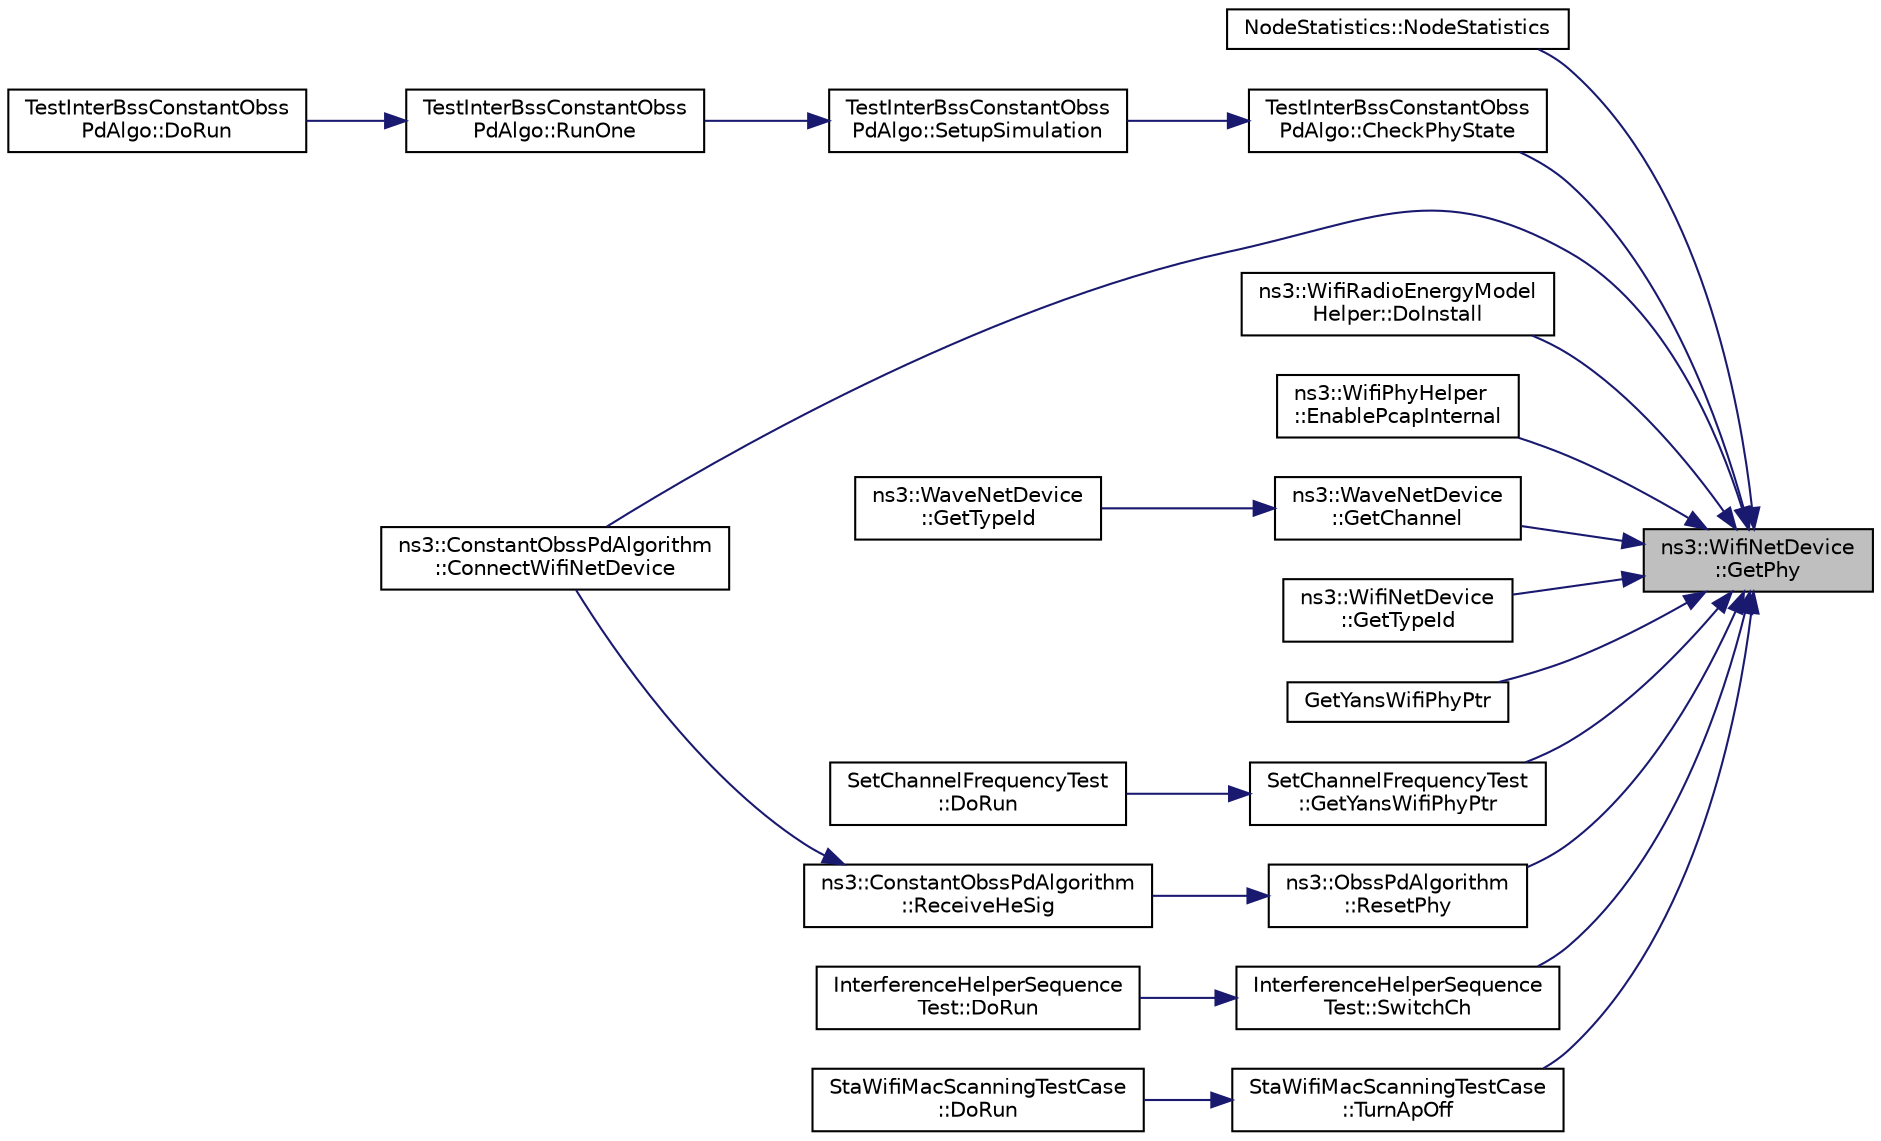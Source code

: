 digraph "ns3::WifiNetDevice::GetPhy"
{
 // LATEX_PDF_SIZE
  edge [fontname="Helvetica",fontsize="10",labelfontname="Helvetica",labelfontsize="10"];
  node [fontname="Helvetica",fontsize="10",shape=record];
  rankdir="RL";
  Node1 [label="ns3::WifiNetDevice\l::GetPhy",height=0.2,width=0.4,color="black", fillcolor="grey75", style="filled", fontcolor="black",tooltip=" "];
  Node1 -> Node2 [dir="back",color="midnightblue",fontsize="10",style="solid",fontname="Helvetica"];
  Node2 [label="NodeStatistics::NodeStatistics",height=0.2,width=0.4,color="black", fillcolor="white", style="filled",URL="$class_node_statistics.html#a5855f42ef20d344b477410a65ad7ce55",tooltip=" "];
  Node1 -> Node3 [dir="back",color="midnightblue",fontsize="10",style="solid",fontname="Helvetica"];
  Node3 [label="TestInterBssConstantObss\lPdAlgo::CheckPhyState",height=0.2,width=0.4,color="black", fillcolor="white", style="filled",URL="$class_test_inter_bss_constant_obss_pd_algo.html#a7086d2c6fe8aa7c1dc254d9cd2972b49",tooltip="Check if the Phy State for a device is an expected value."];
  Node3 -> Node4 [dir="back",color="midnightblue",fontsize="10",style="solid",fontname="Helvetica"];
  Node4 [label="TestInterBssConstantObss\lPdAlgo::SetupSimulation",height=0.2,width=0.4,color="black", fillcolor="white", style="filled",URL="$class_test_inter_bss_constant_obss_pd_algo.html#a1fcecbaf5e5d034b9e28266f26f4b836",tooltip="Setup the simulation."];
  Node4 -> Node5 [dir="back",color="midnightblue",fontsize="10",style="solid",fontname="Helvetica"];
  Node5 [label="TestInterBssConstantObss\lPdAlgo::RunOne",height=0.2,width=0.4,color="black", fillcolor="white", style="filled",URL="$class_test_inter_bss_constant_obss_pd_algo.html#a1d52c1dd60b72b32b4a87f6933d81992",tooltip="Run one function."];
  Node5 -> Node6 [dir="back",color="midnightblue",fontsize="10",style="solid",fontname="Helvetica"];
  Node6 [label="TestInterBssConstantObss\lPdAlgo::DoRun",height=0.2,width=0.4,color="black", fillcolor="white", style="filled",URL="$class_test_inter_bss_constant_obss_pd_algo.html#afa56c796f4bf1e721232f43b672ba259",tooltip="Implementation to actually run this TestCase."];
  Node1 -> Node7 [dir="back",color="midnightblue",fontsize="10",style="solid",fontname="Helvetica"];
  Node7 [label="ns3::ConstantObssPdAlgorithm\l::ConnectWifiNetDevice",height=0.2,width=0.4,color="black", fillcolor="white", style="filled",URL="$classns3_1_1_constant_obss_pd_algorithm.html#ac3359d5c45980262b19fd69c5812bce5",tooltip="Connect the WifiNetDevice and setup eventual callbacks."];
  Node1 -> Node8 [dir="back",color="midnightblue",fontsize="10",style="solid",fontname="Helvetica"];
  Node8 [label="ns3::WifiRadioEnergyModel\lHelper::DoInstall",height=0.2,width=0.4,color="black", fillcolor="white", style="filled",URL="$classns3_1_1_wifi_radio_energy_model_helper.html#ab3d00ebcc43b4caacd9ca8e2565b8421",tooltip=" "];
  Node1 -> Node9 [dir="back",color="midnightblue",fontsize="10",style="solid",fontname="Helvetica"];
  Node9 [label="ns3::WifiPhyHelper\l::EnablePcapInternal",height=0.2,width=0.4,color="black", fillcolor="white", style="filled",URL="$classns3_1_1_wifi_phy_helper.html#a1d0dc819ef2e257409b6b84924d07085",tooltip="Enable pcap output the indicated net device."];
  Node1 -> Node10 [dir="back",color="midnightblue",fontsize="10",style="solid",fontname="Helvetica"];
  Node10 [label="ns3::WaveNetDevice\l::GetChannel",height=0.2,width=0.4,color="black", fillcolor="white", style="filled",URL="$classns3_1_1_wave_net_device.html#a5a6b97a2ae7afd185886c1dc97ce44d3",tooltip=" "];
  Node10 -> Node11 [dir="back",color="midnightblue",fontsize="10",style="solid",fontname="Helvetica"];
  Node11 [label="ns3::WaveNetDevice\l::GetTypeId",height=0.2,width=0.4,color="black", fillcolor="white", style="filled",URL="$classns3_1_1_wave_net_device.html#a89ef5e155729b91ccf8c5e057bdb31af",tooltip="Get the type ID."];
  Node1 -> Node12 [dir="back",color="midnightblue",fontsize="10",style="solid",fontname="Helvetica"];
  Node12 [label="ns3::WifiNetDevice\l::GetTypeId",height=0.2,width=0.4,color="black", fillcolor="white", style="filled",URL="$classns3_1_1_wifi_net_device.html#a94194d4a4f27318dd13627ab9d8a2bce",tooltip="Get the type ID."];
  Node1 -> Node13 [dir="back",color="midnightblue",fontsize="10",style="solid",fontname="Helvetica"];
  Node13 [label="GetYansWifiPhyPtr",height=0.2,width=0.4,color="black", fillcolor="white", style="filled",URL="$wifi-phy-configuration_8cc.html#a50ec12cbf31121934173cb4a44215e73",tooltip=" "];
  Node1 -> Node14 [dir="back",color="midnightblue",fontsize="10",style="solid",fontname="Helvetica"];
  Node14 [label="SetChannelFrequencyTest\l::GetYansWifiPhyPtr",height=0.2,width=0.4,color="black", fillcolor="white", style="filled",URL="$class_set_channel_frequency_test.html#a5258f8f74a6b43400abdce2fda0a843e",tooltip="Get yans wifi phy function."];
  Node14 -> Node15 [dir="back",color="midnightblue",fontsize="10",style="solid",fontname="Helvetica"];
  Node15 [label="SetChannelFrequencyTest\l::DoRun",height=0.2,width=0.4,color="black", fillcolor="white", style="filled",URL="$class_set_channel_frequency_test.html#a05984ce2c264229592bed4981ff05518",tooltip="Implementation to actually run this TestCase."];
  Node1 -> Node16 [dir="back",color="midnightblue",fontsize="10",style="solid",fontname="Helvetica"];
  Node16 [label="ns3::ObssPdAlgorithm\l::ResetPhy",height=0.2,width=0.4,color="black", fillcolor="white", style="filled",URL="$classns3_1_1_obss_pd_algorithm.html#aafbbfff7cb82663d1181073a88dcc777",tooltip="Reset PHY to IDLE."];
  Node16 -> Node17 [dir="back",color="midnightblue",fontsize="10",style="solid",fontname="Helvetica"];
  Node17 [label="ns3::ConstantObssPdAlgorithm\l::ReceiveHeSig",height=0.2,width=0.4,color="black", fillcolor="white", style="filled",URL="$classns3_1_1_constant_obss_pd_algorithm.html#aa1f4f2b2b3a3103fd4921d713ea7bf95",tooltip=" "];
  Node17 -> Node7 [dir="back",color="midnightblue",fontsize="10",style="solid",fontname="Helvetica"];
  Node1 -> Node18 [dir="back",color="midnightblue",fontsize="10",style="solid",fontname="Helvetica"];
  Node18 [label="InterferenceHelperSequence\lTest::SwitchCh",height=0.2,width=0.4,color="black", fillcolor="white", style="filled",URL="$class_interference_helper_sequence_test.html#a234954d61db7af02e56247aec19ca33d",tooltip="Switch channel function."];
  Node18 -> Node19 [dir="back",color="midnightblue",fontsize="10",style="solid",fontname="Helvetica"];
  Node19 [label="InterferenceHelperSequence\lTest::DoRun",height=0.2,width=0.4,color="black", fillcolor="white", style="filled",URL="$class_interference_helper_sequence_test.html#a22be6f3a29ef1f34b740d8b5689f2160",tooltip="Implementation to actually run this TestCase."];
  Node1 -> Node20 [dir="back",color="midnightblue",fontsize="10",style="solid",fontname="Helvetica"];
  Node20 [label="StaWifiMacScanningTestCase\l::TurnApOff",height=0.2,width=0.4,color="black", fillcolor="white", style="filled",URL="$class_sta_wifi_mac_scanning_test_case.html#a8322278800cabda42647750134d5f53b",tooltip="Turn the AP node off."];
  Node20 -> Node21 [dir="back",color="midnightblue",fontsize="10",style="solid",fontname="Helvetica"];
  Node21 [label="StaWifiMacScanningTestCase\l::DoRun",height=0.2,width=0.4,color="black", fillcolor="white", style="filled",URL="$class_sta_wifi_mac_scanning_test_case.html#ad94530d624a785506cde8c8beb130361",tooltip="Implementation to actually run this TestCase."];
}
